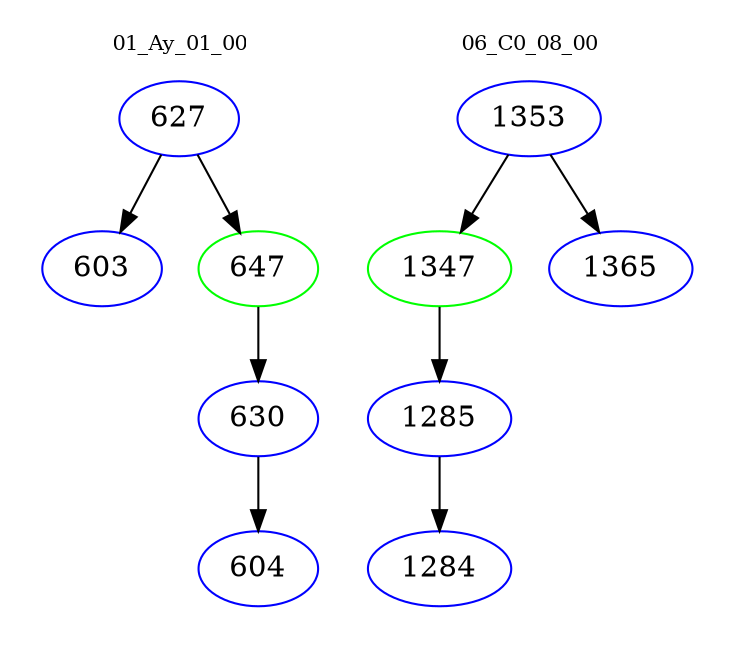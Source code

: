 digraph{
subgraph cluster_0 {
color = white
label = "01_Ay_01_00";
fontsize=10;
T0_627 [label="627", color="blue"]
T0_627 -> T0_603 [color="black"]
T0_603 [label="603", color="blue"]
T0_627 -> T0_647 [color="black"]
T0_647 [label="647", color="green"]
T0_647 -> T0_630 [color="black"]
T0_630 [label="630", color="blue"]
T0_630 -> T0_604 [color="black"]
T0_604 [label="604", color="blue"]
}
subgraph cluster_1 {
color = white
label = "06_C0_08_00";
fontsize=10;
T1_1353 [label="1353", color="blue"]
T1_1353 -> T1_1347 [color="black"]
T1_1347 [label="1347", color="green"]
T1_1347 -> T1_1285 [color="black"]
T1_1285 [label="1285", color="blue"]
T1_1285 -> T1_1284 [color="black"]
T1_1284 [label="1284", color="blue"]
T1_1353 -> T1_1365 [color="black"]
T1_1365 [label="1365", color="blue"]
}
}
